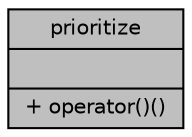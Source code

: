 digraph "prioritize"
{
 // LATEX_PDF_SIZE
  edge [fontname="Helvetica",fontsize="10",labelfontname="Helvetica",labelfontsize="10"];
  node [fontname="Helvetica",fontsize="10",shape=record];
  Node1 [label="{prioritize\n||+ operator()()\l}",height=0.2,width=0.4,color="black", fillcolor="grey75", style="filled", fontcolor="black",tooltip=" "];
}
